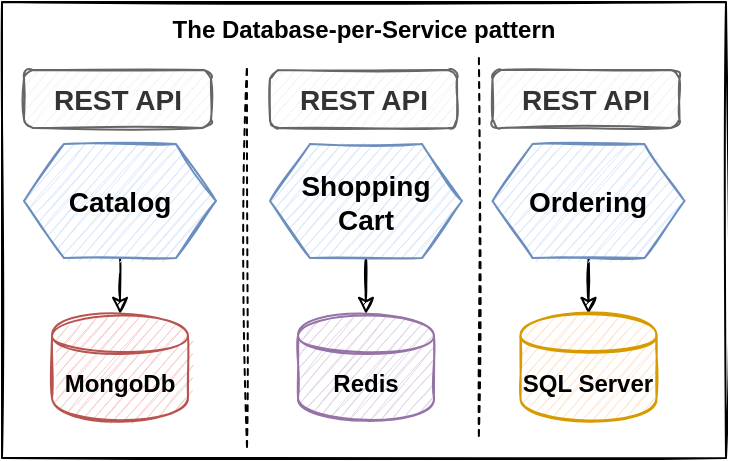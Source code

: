 <mxfile version="14.6.13" type="device"><diagram id="O4We3TlcgWNvYi_soNku" name="Page-1"><mxGraphModel dx="1506" dy="408" grid="0" gridSize="10" guides="1" tooltips="1" connect="1" arrows="1" fold="1" page="0" pageScale="1" pageWidth="850" pageHeight="1100" math="0" shadow="0"><root><mxCell id="0"/><mxCell id="1" parent="0"/><mxCell id="HSxez_B92HvM4wz4emv6-1" value="The Database-per-Service pattern" style="rounded=0;whiteSpace=wrap;html=1;sketch=1;horizontal=1;verticalAlign=top;fontStyle=1" vertex="1" parent="1"><mxGeometry x="-640" y="308" width="362" height="228" as="geometry"/></mxCell><mxCell id="HSxez_B92HvM4wz4emv6-2" value="" style="edgeStyle=orthogonalEdgeStyle;rounded=0;sketch=1;orthogonalLoop=1;jettySize=auto;html=1;" edge="1" parent="1" source="HSxez_B92HvM4wz4emv6-3" target="HSxez_B92HvM4wz4emv6-6"><mxGeometry relative="1" as="geometry"/></mxCell><mxCell id="HSxez_B92HvM4wz4emv6-3" value="&lt;b&gt;&lt;font style=&quot;font-size: 14px&quot;&gt;Catalog&lt;/font&gt;&lt;/b&gt;" style="shape=hexagon;perimeter=hexagonPerimeter2;whiteSpace=wrap;html=1;fixedSize=1;sketch=1;fillColor=#dae8fc;strokeColor=#6c8ebf;" vertex="1" parent="1"><mxGeometry x="-629" y="379" width="96" height="57" as="geometry"/></mxCell><mxCell id="HSxez_B92HvM4wz4emv6-4" value="" style="endArrow=none;dashed=1;html=1;fontStyle=1;sketch=1;" edge="1" parent="1"><mxGeometry width="50" height="50" relative="1" as="geometry"><mxPoint x="-517.5" y="530.5" as="sourcePoint"/><mxPoint x="-517.5" y="339.5" as="targetPoint"/></mxGeometry></mxCell><mxCell id="HSxez_B92HvM4wz4emv6-5" value="REST API" style="rounded=1;whiteSpace=wrap;html=1;fontSize=14;fontStyle=1;sketch=1;fillColor=#f5f5f5;strokeColor=#666666;fontColor=#333333;" vertex="1" parent="1"><mxGeometry x="-629" y="342" width="93.5" height="29" as="geometry"/></mxCell><mxCell id="HSxez_B92HvM4wz4emv6-6" value="MongoDb" style="shape=cylinder;whiteSpace=wrap;html=1;boundedLbl=1;backgroundOutline=1;sketch=1;fontStyle=1;fillColor=#f8cecc;strokeColor=#b85450;" vertex="1" parent="1"><mxGeometry x="-615" y="464" width="68" height="53" as="geometry"/></mxCell><mxCell id="HSxez_B92HvM4wz4emv6-7" value="" style="edgeStyle=orthogonalEdgeStyle;rounded=0;sketch=1;orthogonalLoop=1;jettySize=auto;html=1;" edge="1" parent="1" source="HSxez_B92HvM4wz4emv6-8" target="HSxez_B92HvM4wz4emv6-10"><mxGeometry relative="1" as="geometry"/></mxCell><mxCell id="HSxez_B92HvM4wz4emv6-8" value="&lt;b&gt;&lt;font style=&quot;font-size: 14px&quot;&gt;Shopping Cart&lt;/font&gt;&lt;/b&gt;" style="shape=hexagon;perimeter=hexagonPerimeter2;whiteSpace=wrap;html=1;fixedSize=1;sketch=1;fillColor=#dae8fc;strokeColor=#6c8ebf;" vertex="1" parent="1"><mxGeometry x="-506" y="379" width="96" height="57" as="geometry"/></mxCell><mxCell id="HSxez_B92HvM4wz4emv6-9" value="REST API" style="rounded=1;whiteSpace=wrap;html=1;fontSize=14;fontStyle=1;sketch=1;fillColor=#f5f5f5;strokeColor=#666666;fontColor=#333333;" vertex="1" parent="1"><mxGeometry x="-506" y="342" width="93.5" height="29" as="geometry"/></mxCell><mxCell id="HSxez_B92HvM4wz4emv6-10" value="Redis" style="shape=cylinder;whiteSpace=wrap;html=1;boundedLbl=1;backgroundOutline=1;sketch=1;fontStyle=1;fillColor=#e1d5e7;strokeColor=#9673a6;" vertex="1" parent="1"><mxGeometry x="-492" y="464" width="68" height="53" as="geometry"/></mxCell><mxCell id="HSxez_B92HvM4wz4emv6-11" value="" style="edgeStyle=orthogonalEdgeStyle;rounded=0;sketch=1;orthogonalLoop=1;jettySize=auto;html=1;" edge="1" parent="1" source="HSxez_B92HvM4wz4emv6-12" target="HSxez_B92HvM4wz4emv6-14"><mxGeometry relative="1" as="geometry"/></mxCell><mxCell id="HSxez_B92HvM4wz4emv6-12" value="&lt;b&gt;&lt;font style=&quot;font-size: 14px&quot;&gt;Ordering&lt;/font&gt;&lt;/b&gt;" style="shape=hexagon;perimeter=hexagonPerimeter2;whiteSpace=wrap;html=1;fixedSize=1;sketch=1;fillColor=#dae8fc;strokeColor=#6c8ebf;" vertex="1" parent="1"><mxGeometry x="-394.75" y="379" width="96" height="57" as="geometry"/></mxCell><mxCell id="HSxez_B92HvM4wz4emv6-13" value="REST API" style="rounded=1;whiteSpace=wrap;html=1;fontSize=14;fontStyle=1;sketch=1;fillColor=#f5f5f5;strokeColor=#666666;fontColor=#333333;" vertex="1" parent="1"><mxGeometry x="-394.75" y="342" width="93.5" height="29" as="geometry"/></mxCell><mxCell id="HSxez_B92HvM4wz4emv6-14" value="SQL Server" style="shape=cylinder;whiteSpace=wrap;html=1;boundedLbl=1;backgroundOutline=1;sketch=1;fontStyle=1;fillColor=#ffe6cc;strokeColor=#d79b00;" vertex="1" parent="1"><mxGeometry x="-380.75" y="464" width="68" height="53" as="geometry"/></mxCell><mxCell id="HSxez_B92HvM4wz4emv6-15" value="" style="endArrow=none;dashed=1;html=1;fontStyle=1;sketch=1;" edge="1" parent="1"><mxGeometry width="50" height="50" relative="1" as="geometry"><mxPoint x="-401.57" y="525" as="sourcePoint"/><mxPoint x="-401.57" y="334" as="targetPoint"/></mxGeometry></mxCell></root></mxGraphModel></diagram></mxfile>